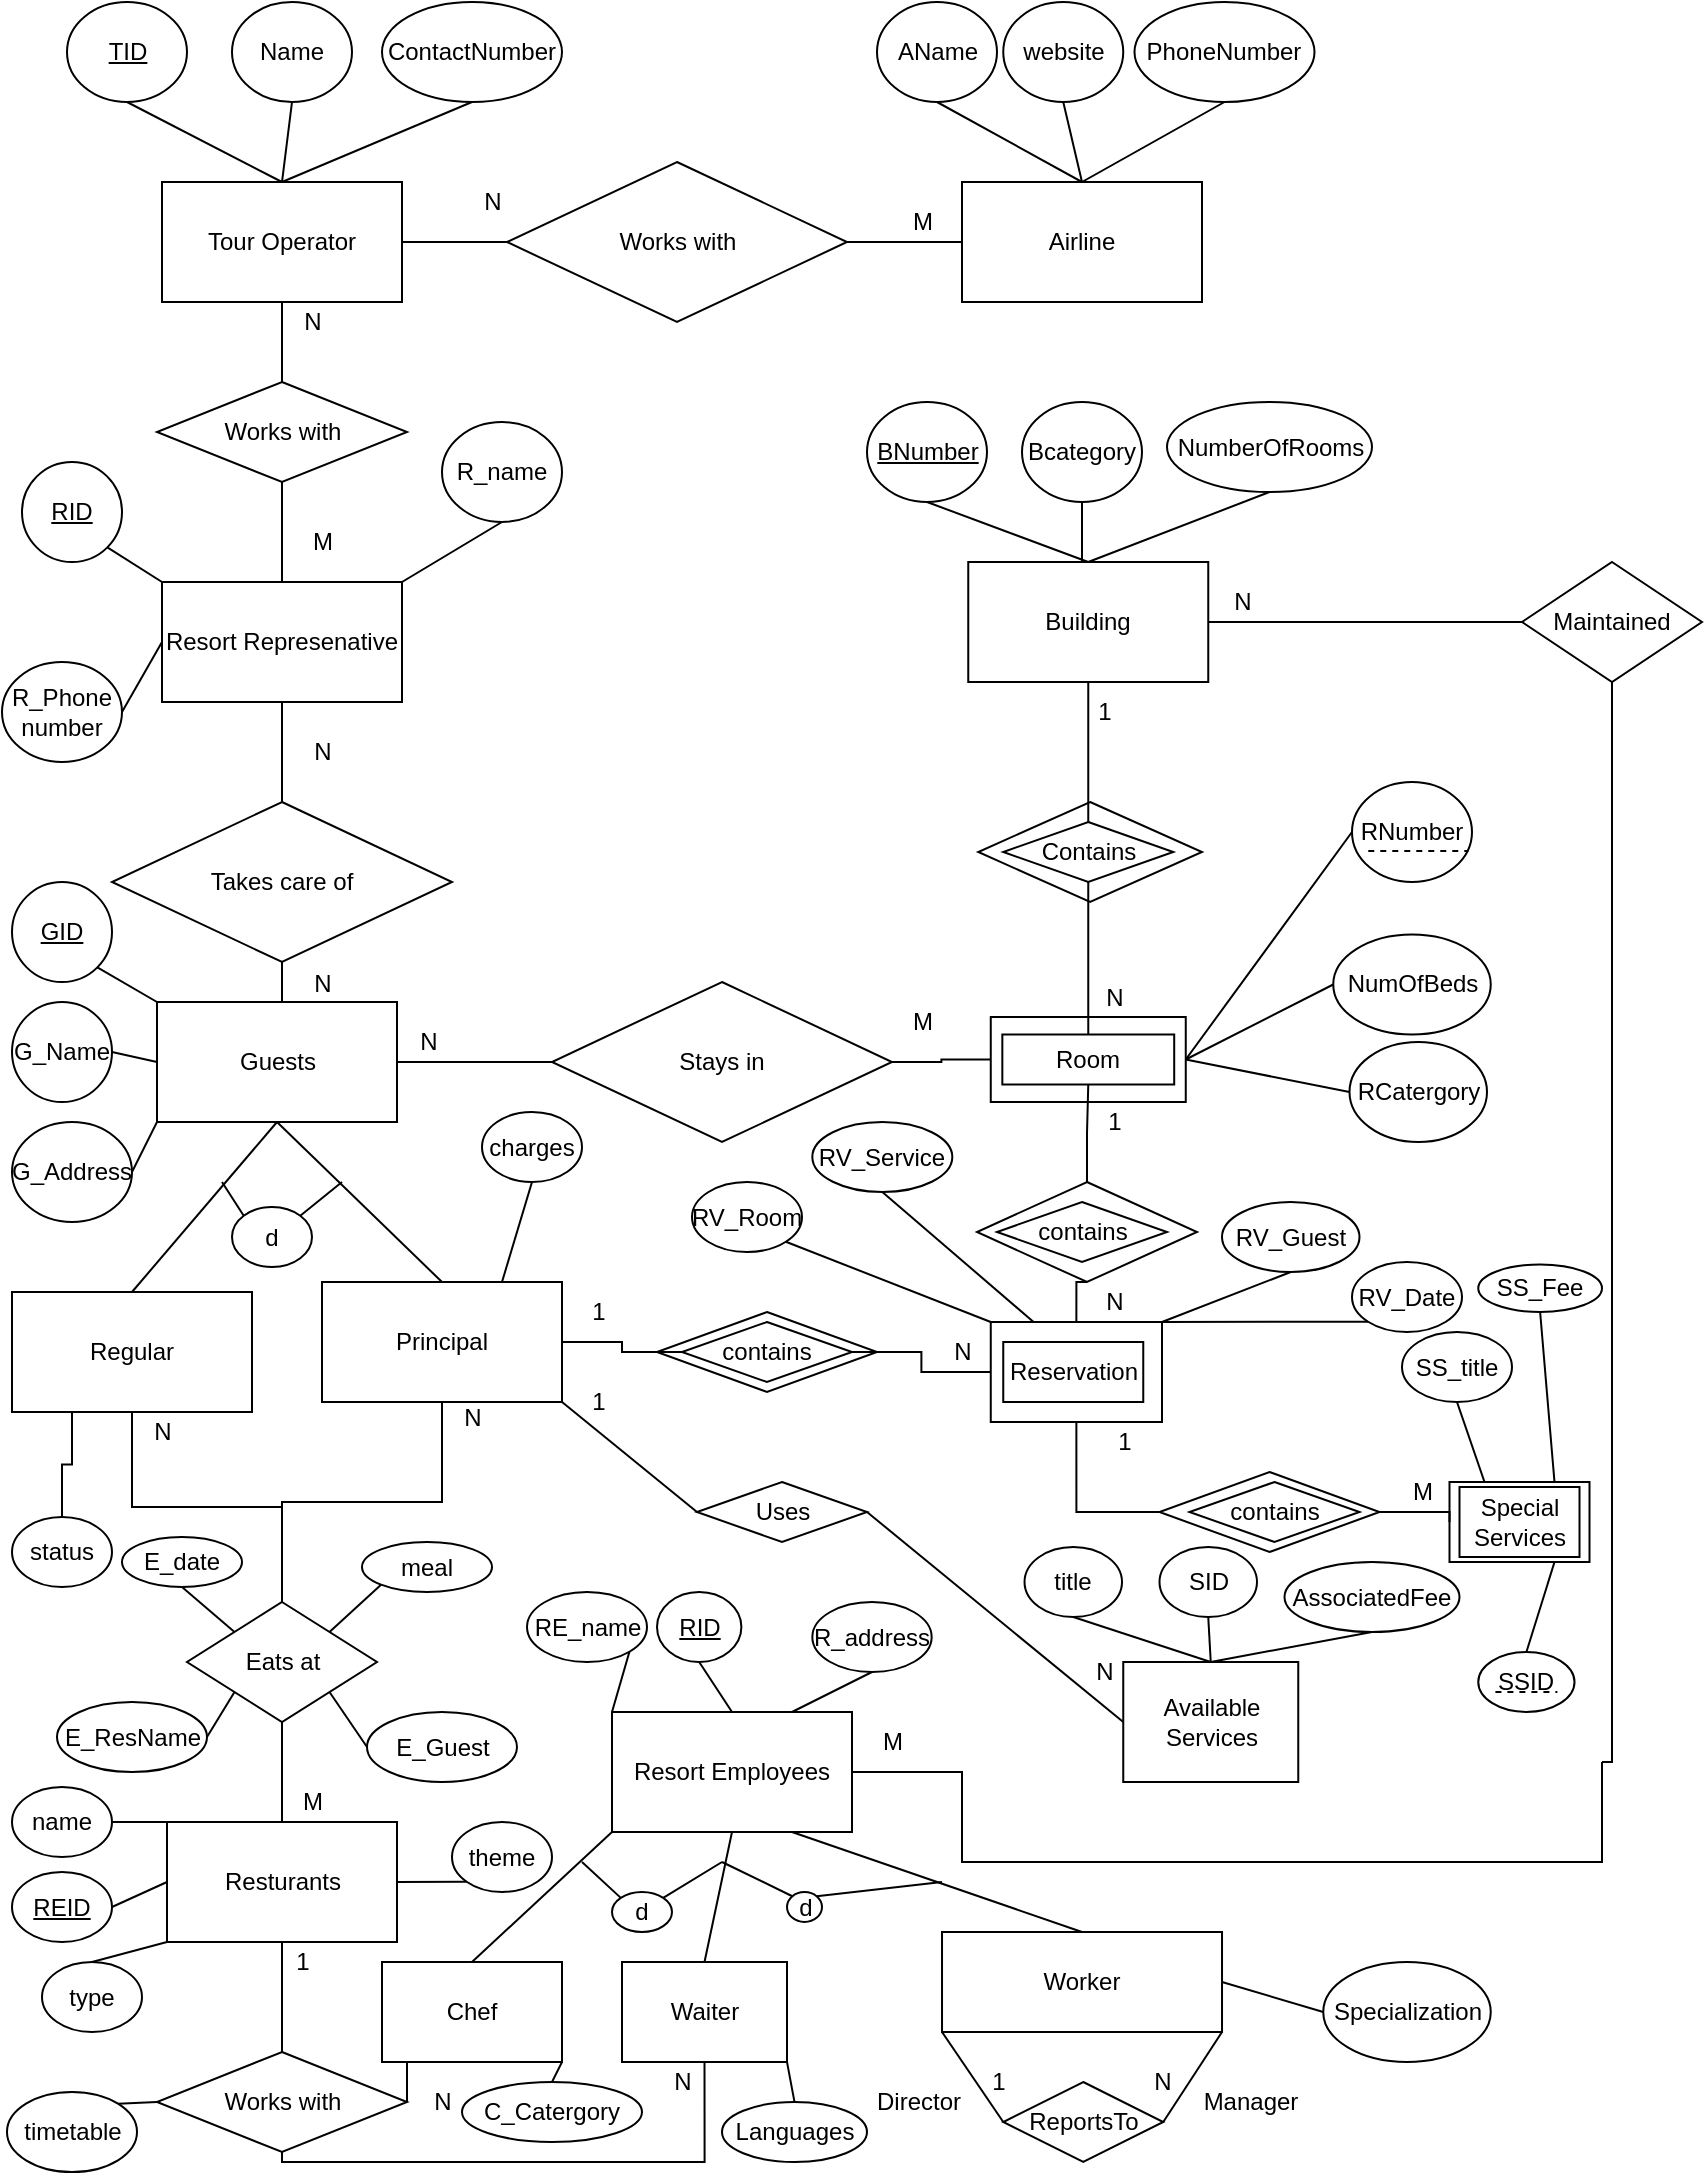 <mxfile version="14.2.9" type="device"><diagram id="DxVFY5TIZdhOlgsCIuS4" name="Page-1"><mxGraphModel dx="1422" dy="705" grid="1" gridSize="10" guides="1" tooltips="1" connect="1" arrows="1" fold="1" page="1" pageScale="1" pageWidth="850" pageHeight="1100" math="0" shadow="0"><root><mxCell id="0"/><mxCell id="1" parent="0"/><mxCell id="EjjCQPVjBqWJJ2T9Ec9x-83" value="" style="rounded=0;whiteSpace=wrap;html=1;" parent="1" vertex="1"><mxGeometry x="723.75" y="750" width="70" height="40" as="geometry"/></mxCell><mxCell id="EjjCQPVjBqWJJ2T9Ec9x-84" style="edgeStyle=orthogonalEdgeStyle;rounded=0;orthogonalLoop=1;jettySize=auto;html=1;exitX=1;exitY=0.5;exitDx=0;exitDy=0;entryX=0;entryY=0.5;entryDx=0;entryDy=0;endArrow=none;endFill=0;" parent="1" source="EjjCQPVjBqWJJ2T9Ec9x-78" target="EjjCQPVjBqWJJ2T9Ec9x-83" edge="1"><mxGeometry relative="1" as="geometry"/></mxCell><mxCell id="EjjCQPVjBqWJJ2T9Ec9x-78" value="" style="rhombus;whiteSpace=wrap;html=1;" parent="1" vertex="1"><mxGeometry x="578.75" y="745" width="110" height="40" as="geometry"/></mxCell><mxCell id="EjjCQPVjBqWJJ2T9Ec9x-53" value="" style="rounded=0;whiteSpace=wrap;html=1;" parent="1" vertex="1"><mxGeometry x="494.38" y="517.5" width="97.5" height="42.5" as="geometry"/></mxCell><mxCell id="EjjCQPVjBqWJJ2T9Ec9x-52" value="" style="rhombus;whiteSpace=wrap;html=1;" parent="1" vertex="1"><mxGeometry x="488.13" y="410" width="111.87" height="50" as="geometry"/></mxCell><mxCell id="EjjCQPVjBqWJJ2T9Ec9x-26" style="edgeStyle=orthogonalEdgeStyle;rounded=0;orthogonalLoop=1;jettySize=auto;html=1;exitX=0.5;exitY=0;exitDx=0;exitDy=0;entryX=0.5;entryY=1;entryDx=0;entryDy=0;endArrow=none;endFill=0;" parent="1" source="EjjCQPVjBqWJJ2T9Ec9x-24" target="Mr6rLZ3vA9WHIWf2VkG_-52" edge="1"><mxGeometry relative="1" as="geometry"/></mxCell><mxCell id="t7kY1d9Ht6Snn07Uu8Vx-4" style="edgeStyle=orthogonalEdgeStyle;rounded=0;orthogonalLoop=1;jettySize=auto;html=1;exitX=0.5;exitY=1;exitDx=0;exitDy=0;entryX=0.5;entryY=0;entryDx=0;entryDy=0;endArrow=none;endFill=0;" edge="1" parent="1" source="EjjCQPVjBqWJJ2T9Ec9x-24" target="EjjCQPVjBqWJJ2T9Ec9x-15"><mxGeometry relative="1" as="geometry"/></mxCell><mxCell id="EjjCQPVjBqWJJ2T9Ec9x-24" value="" style="rhombus;whiteSpace=wrap;html=1;" parent="1" vertex="1"><mxGeometry x="487.5" y="600" width="110" height="50" as="geometry"/></mxCell><mxCell id="EjjCQPVjBqWJJ2T9Ec9x-22" value="" style="rhombus;whiteSpace=wrap;html=1;" parent="1" vertex="1"><mxGeometry x="327.5" y="665" width="110" height="40" as="geometry"/></mxCell><mxCell id="Mr6rLZ3vA9WHIWf2VkG_-21" style="edgeStyle=orthogonalEdgeStyle;rounded=0;orthogonalLoop=1;jettySize=auto;html=1;exitX=0.5;exitY=1;exitDx=0;exitDy=0;entryX=0.5;entryY=0;entryDx=0;entryDy=0;endArrow=none;endFill=0;" parent="1" source="Mr6rLZ3vA9WHIWf2VkG_-1" target="Mr6rLZ3vA9WHIWf2VkG_-20" edge="1"><mxGeometry relative="1" as="geometry"/></mxCell><mxCell id="Mr6rLZ3vA9WHIWf2VkG_-1" value="Tour Operator" style="rounded=0;whiteSpace=wrap;html=1;" parent="1" vertex="1"><mxGeometry x="80" y="100" width="120" height="60" as="geometry"/></mxCell><mxCell id="Mr6rLZ3vA9WHIWf2VkG_-2" value="&lt;u&gt;TID&lt;/u&gt;" style="ellipse;whiteSpace=wrap;html=1;" parent="1" vertex="1"><mxGeometry x="32.5" y="10" width="60" height="50" as="geometry"/></mxCell><mxCell id="Mr6rLZ3vA9WHIWf2VkG_-3" value="&lt;span&gt;Name&lt;/span&gt;" style="ellipse;whiteSpace=wrap;html=1;fontStyle=0" parent="1" vertex="1"><mxGeometry x="115" y="10" width="60" height="50" as="geometry"/></mxCell><mxCell id="Mr6rLZ3vA9WHIWf2VkG_-4" value="&lt;span&gt;ContactNumber&lt;/span&gt;" style="ellipse;whiteSpace=wrap;html=1;fontStyle=0" parent="1" vertex="1"><mxGeometry x="190" y="10" width="90" height="50" as="geometry"/></mxCell><mxCell id="Mr6rLZ3vA9WHIWf2VkG_-18" style="edgeStyle=orthogonalEdgeStyle;rounded=0;orthogonalLoop=1;jettySize=auto;html=1;exitX=1;exitY=0.5;exitDx=0;exitDy=0;entryX=0;entryY=0.5;entryDx=0;entryDy=0;endArrow=none;endFill=0;" parent="1" source="Mr6rLZ3vA9WHIWf2VkG_-8" target="Mr6rLZ3vA9WHIWf2VkG_-10" edge="1"><mxGeometry relative="1" as="geometry"/></mxCell><mxCell id="Mr6rLZ3vA9WHIWf2VkG_-19" style="edgeStyle=orthogonalEdgeStyle;rounded=0;orthogonalLoop=1;jettySize=auto;html=1;exitX=0;exitY=0.5;exitDx=0;exitDy=0;entryX=1;entryY=0.5;entryDx=0;entryDy=0;endArrow=none;endFill=0;" parent="1" source="Mr6rLZ3vA9WHIWf2VkG_-8" target="Mr6rLZ3vA9WHIWf2VkG_-1" edge="1"><mxGeometry relative="1" as="geometry"/></mxCell><mxCell id="Mr6rLZ3vA9WHIWf2VkG_-8" value="Works with" style="rhombus;whiteSpace=wrap;html=1;" parent="1" vertex="1"><mxGeometry x="252.5" y="90" width="170" height="80" as="geometry"/></mxCell><mxCell id="Mr6rLZ3vA9WHIWf2VkG_-10" value="Airline" style="rounded=0;whiteSpace=wrap;html=1;" parent="1" vertex="1"><mxGeometry x="480" y="100" width="120" height="60" as="geometry"/></mxCell><mxCell id="Mr6rLZ3vA9WHIWf2VkG_-12" value="AName" style="ellipse;whiteSpace=wrap;html=1;" parent="1" vertex="1"><mxGeometry x="437.5" y="10" width="60" height="50" as="geometry"/></mxCell><mxCell id="Mr6rLZ3vA9WHIWf2VkG_-13" value="&lt;span&gt;website&lt;/span&gt;" style="ellipse;whiteSpace=wrap;html=1;fontStyle=0" parent="1" vertex="1"><mxGeometry x="500.63" y="10" width="60" height="50" as="geometry"/></mxCell><mxCell id="Mr6rLZ3vA9WHIWf2VkG_-14" value="&lt;span&gt;PhoneNumber&lt;/span&gt;" style="ellipse;whiteSpace=wrap;html=1;fontStyle=0" parent="1" vertex="1"><mxGeometry x="566.25" y="10" width="90" height="50" as="geometry"/></mxCell><mxCell id="Mr6rLZ3vA9WHIWf2VkG_-20" value="Works with" style="rhombus;whiteSpace=wrap;html=1;" parent="1" vertex="1"><mxGeometry x="77.5" y="200" width="125" height="50" as="geometry"/></mxCell><mxCell id="Mr6rLZ3vA9WHIWf2VkG_-23" style="edgeStyle=orthogonalEdgeStyle;rounded=0;orthogonalLoop=1;jettySize=auto;html=1;exitX=0.5;exitY=0;exitDx=0;exitDy=0;entryX=0.5;entryY=1;entryDx=0;entryDy=0;endArrow=none;endFill=0;" parent="1" source="Mr6rLZ3vA9WHIWf2VkG_-22" target="Mr6rLZ3vA9WHIWf2VkG_-20" edge="1"><mxGeometry relative="1" as="geometry"/></mxCell><mxCell id="Mr6rLZ3vA9WHIWf2VkG_-22" value="Resort Represenative" style="rounded=0;whiteSpace=wrap;html=1;" parent="1" vertex="1"><mxGeometry x="80" y="300" width="120" height="60" as="geometry"/></mxCell><mxCell id="Mr6rLZ3vA9WHIWf2VkG_-24" value="M" style="text;html=1;align=center;verticalAlign=middle;resizable=0;points=[];autosize=1;" parent="1" vertex="1"><mxGeometry x="445" y="110" width="30" height="20" as="geometry"/></mxCell><mxCell id="Mr6rLZ3vA9WHIWf2VkG_-25" value="N" style="text;html=1;align=center;verticalAlign=middle;resizable=0;points=[];autosize=1;" parent="1" vertex="1"><mxGeometry x="235" y="100" width="20" height="20" as="geometry"/></mxCell><mxCell id="Mr6rLZ3vA9WHIWf2VkG_-26" value="N" style="text;html=1;align=center;verticalAlign=middle;resizable=0;points=[];autosize=1;" parent="1" vertex="1"><mxGeometry x="145" y="160" width="20" height="20" as="geometry"/></mxCell><mxCell id="Mr6rLZ3vA9WHIWf2VkG_-27" value="M" style="text;html=1;align=center;verticalAlign=middle;resizable=0;points=[];autosize=1;" parent="1" vertex="1"><mxGeometry x="145" y="270" width="30" height="20" as="geometry"/></mxCell><mxCell id="K7nyXy4zsT-f_CZVXuBF-103" style="edgeStyle=orthogonalEdgeStyle;rounded=0;orthogonalLoop=1;jettySize=auto;html=1;exitX=1;exitY=0.5;exitDx=0;exitDy=0;entryX=0;entryY=0.5;entryDx=0;entryDy=0;endArrow=none;endFill=0;" parent="1" source="Mr6rLZ3vA9WHIWf2VkG_-31" target="K7nyXy4zsT-f_CZVXuBF-102" edge="1"><mxGeometry relative="1" as="geometry"/></mxCell><mxCell id="Mr6rLZ3vA9WHIWf2VkG_-31" value="Building" style="rounded=0;whiteSpace=wrap;html=1;" parent="1" vertex="1"><mxGeometry x="483.13" y="290" width="120" height="60" as="geometry"/></mxCell><mxCell id="Mr6rLZ3vA9WHIWf2VkG_-36" value="R_name" style="ellipse;whiteSpace=wrap;html=1;fontStyle=0" parent="1" vertex="1"><mxGeometry x="220" y="220" width="60" height="50" as="geometry"/></mxCell><mxCell id="Mr6rLZ3vA9WHIWf2VkG_-37" value="RID" style="ellipse;whiteSpace=wrap;html=1;fontStyle=4" parent="1" vertex="1"><mxGeometry x="10" y="240" width="50" height="50" as="geometry"/></mxCell><mxCell id="Mr6rLZ3vA9WHIWf2VkG_-38" value="R_Phone number" style="ellipse;whiteSpace=wrap;html=1;fontStyle=0" parent="1" vertex="1"><mxGeometry y="340" width="60" height="50" as="geometry"/></mxCell><mxCell id="Mr6rLZ3vA9WHIWf2VkG_-46" style="edgeStyle=orthogonalEdgeStyle;rounded=0;orthogonalLoop=1;jettySize=auto;html=1;exitX=0.5;exitY=0;exitDx=0;exitDy=0;entryX=0.5;entryY=1;entryDx=0;entryDy=0;endArrow=none;endFill=0;" parent="1" source="Mr6rLZ3vA9WHIWf2VkG_-43" target="Mr6rLZ3vA9WHIWf2VkG_-44" edge="1"><mxGeometry relative="1" as="geometry"/></mxCell><mxCell id="Mr6rLZ3vA9WHIWf2VkG_-60" style="edgeStyle=orthogonalEdgeStyle;rounded=0;orthogonalLoop=1;jettySize=auto;html=1;exitX=1;exitY=0.5;exitDx=0;exitDy=0;entryX=0;entryY=0.5;entryDx=0;entryDy=0;endArrow=none;endFill=0;" parent="1" source="Mr6rLZ3vA9WHIWf2VkG_-43" target="Mr6rLZ3vA9WHIWf2VkG_-59" edge="1"><mxGeometry relative="1" as="geometry"/></mxCell><mxCell id="Mr6rLZ3vA9WHIWf2VkG_-43" value="Guests" style="rounded=0;whiteSpace=wrap;html=1;" parent="1" vertex="1"><mxGeometry x="77.5" y="510" width="120" height="60" as="geometry"/></mxCell><mxCell id="Mr6rLZ3vA9WHIWf2VkG_-45" style="edgeStyle=orthogonalEdgeStyle;rounded=0;orthogonalLoop=1;jettySize=auto;html=1;exitX=0.5;exitY=0;exitDx=0;exitDy=0;entryX=0.5;entryY=1;entryDx=0;entryDy=0;endArrow=none;endFill=0;" parent="1" source="Mr6rLZ3vA9WHIWf2VkG_-44" target="Mr6rLZ3vA9WHIWf2VkG_-22" edge="1"><mxGeometry relative="1" as="geometry"/></mxCell><mxCell id="Mr6rLZ3vA9WHIWf2VkG_-44" value="Takes care of" style="rhombus;whiteSpace=wrap;html=1;" parent="1" vertex="1"><mxGeometry x="55" y="410" width="170" height="80" as="geometry"/></mxCell><mxCell id="Mr6rLZ3vA9WHIWf2VkG_-47" value="N" style="text;html=1;align=center;verticalAlign=middle;resizable=0;points=[];autosize=1;" parent="1" vertex="1"><mxGeometry x="150" y="375" width="20" height="20" as="geometry"/></mxCell><mxCell id="Mr6rLZ3vA9WHIWf2VkG_-48" value="N" style="text;html=1;align=center;verticalAlign=middle;resizable=0;points=[];autosize=1;" parent="1" vertex="1"><mxGeometry x="70" y="715" width="20" height="20" as="geometry"/></mxCell><mxCell id="K7nyXy4zsT-f_CZVXuBF-2" style="edgeStyle=orthogonalEdgeStyle;rounded=0;orthogonalLoop=1;jettySize=auto;html=1;exitX=0.5;exitY=0;exitDx=0;exitDy=0;entryX=0.5;entryY=1;entryDx=0;entryDy=0;endArrow=none;endFill=0;" parent="1" source="Mr6rLZ3vA9WHIWf2VkG_-49" target="Mr6rLZ3vA9WHIWf2VkG_-31" edge="1"><mxGeometry relative="1" as="geometry"/></mxCell><mxCell id="K7nyXy4zsT-f_CZVXuBF-3" style="edgeStyle=orthogonalEdgeStyle;rounded=0;orthogonalLoop=1;jettySize=auto;html=1;exitX=0.5;exitY=1;exitDx=0;exitDy=0;entryX=0.5;entryY=0;entryDx=0;entryDy=0;endArrow=none;endFill=0;" parent="1" source="Mr6rLZ3vA9WHIWf2VkG_-49" target="Mr6rLZ3vA9WHIWf2VkG_-52" edge="1"><mxGeometry relative="1" as="geometry"/></mxCell><mxCell id="Mr6rLZ3vA9WHIWf2VkG_-49" value="Contains" style="rhombus;whiteSpace=wrap;html=1;" parent="1" vertex="1"><mxGeometry x="500.63" y="420" width="85" height="30" as="geometry"/></mxCell><mxCell id="Mr6rLZ3vA9WHIWf2VkG_-52" value="Room" style="rounded=0;whiteSpace=wrap;html=1;" parent="1" vertex="1"><mxGeometry x="500.17" y="526.25" width="85.93" height="25" as="geometry"/></mxCell><mxCell id="K7nyXy4zsT-f_CZVXuBF-15" style="edgeStyle=orthogonalEdgeStyle;rounded=0;orthogonalLoop=1;jettySize=auto;html=1;exitX=0.5;exitY=1;exitDx=0;exitDy=0;entryX=0.5;entryY=0;entryDx=0;entryDy=0;endArrow=none;endFill=0;" parent="1" source="Mr6rLZ3vA9WHIWf2VkG_-57" target="K7nyXy4zsT-f_CZVXuBF-7" edge="1"><mxGeometry relative="1" as="geometry"/></mxCell><mxCell id="EjjCQPVjBqWJJ2T9Ec9x-7" style="edgeStyle=orthogonalEdgeStyle;rounded=0;orthogonalLoop=1;jettySize=auto;html=1;exitX=1;exitY=0.5;exitDx=0;exitDy=0;entryX=0;entryY=0.5;entryDx=0;entryDy=0;endArrow=none;endFill=0;" parent="1" source="Mr6rLZ3vA9WHIWf2VkG_-57" target="EjjCQPVjBqWJJ2T9Ec9x-6" edge="1"><mxGeometry relative="1" as="geometry"/></mxCell><mxCell id="Mr6rLZ3vA9WHIWf2VkG_-57" value="Principal" style="rounded=0;whiteSpace=wrap;html=1;" parent="1" vertex="1"><mxGeometry x="160" y="650" width="120" height="60" as="geometry"/></mxCell><mxCell id="K7nyXy4zsT-f_CZVXuBF-16" style="edgeStyle=orthogonalEdgeStyle;rounded=0;orthogonalLoop=1;jettySize=auto;html=1;exitX=0.5;exitY=1;exitDx=0;exitDy=0;endArrow=none;endFill=0;" parent="1" source="K7nyXy4zsT-f_CZVXuBF-7" edge="1"><mxGeometry relative="1" as="geometry"><mxPoint x="140" y="870" as="targetPoint"/></mxGeometry></mxCell><mxCell id="t7kY1d9Ht6Snn07Uu8Vx-9" style="edgeStyle=orthogonalEdgeStyle;rounded=0;orthogonalLoop=1;jettySize=auto;html=1;exitX=0.25;exitY=1;exitDx=0;exitDy=0;entryX=0.5;entryY=0;entryDx=0;entryDy=0;endArrow=none;endFill=0;" edge="1" parent="1" source="Mr6rLZ3vA9WHIWf2VkG_-58" target="EjjCQPVjBqWJJ2T9Ec9x-2"><mxGeometry relative="1" as="geometry"/></mxCell><mxCell id="Mr6rLZ3vA9WHIWf2VkG_-58" value="Regular" style="rounded=0;whiteSpace=wrap;html=1;" parent="1" vertex="1"><mxGeometry x="5" y="655" width="120" height="60" as="geometry"/></mxCell><mxCell id="EjjCQPVjBqWJJ2T9Ec9x-150" style="edgeStyle=orthogonalEdgeStyle;rounded=0;orthogonalLoop=1;jettySize=auto;html=1;exitX=1;exitY=0.5;exitDx=0;exitDy=0;entryX=0;entryY=0.5;entryDx=0;entryDy=0;endArrow=none;endFill=0;" parent="1" source="Mr6rLZ3vA9WHIWf2VkG_-59" target="EjjCQPVjBqWJJ2T9Ec9x-53" edge="1"><mxGeometry relative="1" as="geometry"/></mxCell><mxCell id="Mr6rLZ3vA9WHIWf2VkG_-59" value="Stays in" style="rhombus;whiteSpace=wrap;html=1;" parent="1" vertex="1"><mxGeometry x="275" y="500" width="170" height="80" as="geometry"/></mxCell><mxCell id="Mr6rLZ3vA9WHIWf2VkG_-65" value="Available Services" style="rounded=0;whiteSpace=wrap;html=1;" parent="1" vertex="1"><mxGeometry x="560.63" y="840" width="87.5" height="60" as="geometry"/></mxCell><mxCell id="Hv1wZjb3Kay7ftbhEC9E-5" style="edgeStyle=orthogonalEdgeStyle;rounded=0;orthogonalLoop=1;jettySize=auto;html=1;entryX=0.5;entryY=1;entryDx=0;entryDy=0;endArrow=none;endFill=0;" parent="1" target="K7nyXy4zsT-f_CZVXuBF-102" edge="1"><mxGeometry relative="1" as="geometry"><Array as="points"><mxPoint x="805" y="890"/></Array><mxPoint x="800" y="890" as="sourcePoint"/></mxGeometry></mxCell><mxCell id="t7kY1d9Ht6Snn07Uu8Vx-20" style="edgeStyle=orthogonalEdgeStyle;rounded=0;orthogonalLoop=1;jettySize=auto;html=1;exitX=1;exitY=0.5;exitDx=0;exitDy=0;endArrow=none;endFill=0;" edge="1" parent="1" source="Mr6rLZ3vA9WHIWf2VkG_-67"><mxGeometry relative="1" as="geometry"><mxPoint x="800" y="890" as="targetPoint"/><Array as="points"><mxPoint x="480" y="895"/><mxPoint x="480" y="940"/><mxPoint x="800" y="940"/></Array></mxGeometry></mxCell><mxCell id="Mr6rLZ3vA9WHIWf2VkG_-67" value="Resort Employees" style="rounded=0;whiteSpace=wrap;html=1;" parent="1" vertex="1"><mxGeometry x="305" y="865" width="120" height="60" as="geometry"/></mxCell><mxCell id="Mr6rLZ3vA9WHIWf2VkG_-68" value="Resturants" style="rounded=0;whiteSpace=wrap;html=1;" parent="1" vertex="1"><mxGeometry x="82.5" y="920" width="115" height="60" as="geometry"/></mxCell><mxCell id="Mr6rLZ3vA9WHIWf2VkG_-69" value="d" style="ellipse;whiteSpace=wrap;html=1;fontStyle=0" parent="1" vertex="1"><mxGeometry x="115" y="612.5" width="40" height="30" as="geometry"/></mxCell><mxCell id="K7nyXy4zsT-f_CZVXuBF-9" style="edgeStyle=orthogonalEdgeStyle;rounded=0;orthogonalLoop=1;jettySize=auto;html=1;exitX=0.5;exitY=1;exitDx=0;exitDy=0;entryX=0.5;entryY=0;entryDx=0;entryDy=0;endArrow=none;endFill=0;" parent="1" source="K7nyXy4zsT-f_CZVXuBF-7" target="Mr6rLZ3vA9WHIWf2VkG_-68" edge="1"><mxGeometry relative="1" as="geometry"/></mxCell><mxCell id="K7nyXy4zsT-f_CZVXuBF-17" value="1" style="text;html=1;align=center;verticalAlign=middle;resizable=0;points=[];autosize=1;" parent="1" vertex="1"><mxGeometry x="540.63" y="355" width="20" height="20" as="geometry"/></mxCell><mxCell id="K7nyXy4zsT-f_CZVXuBF-18" value="M" style="text;html=1;align=center;verticalAlign=middle;resizable=0;points=[];autosize=1;" parent="1" vertex="1"><mxGeometry x="445" y="510" width="30" height="20" as="geometry"/></mxCell><mxCell id="K7nyXy4zsT-f_CZVXuBF-41" style="edgeStyle=orthogonalEdgeStyle;rounded=0;orthogonalLoop=1;jettySize=auto;html=1;exitX=0.5;exitY=1;exitDx=0;exitDy=0;entryX=1;entryY=0.5;entryDx=0;entryDy=0;endArrow=none;endFill=0;" parent="1" source="K7nyXy4zsT-f_CZVXuBF-20" target="K7nyXy4zsT-f_CZVXuBF-26" edge="1"><mxGeometry relative="1" as="geometry"/></mxCell><mxCell id="K7nyXy4zsT-f_CZVXuBF-20" value="Chef" style="rounded=0;whiteSpace=wrap;html=1;" parent="1" vertex="1"><mxGeometry x="190" y="990" width="90" height="50" as="geometry"/></mxCell><mxCell id="K7nyXy4zsT-f_CZVXuBF-30" style="edgeStyle=orthogonalEdgeStyle;rounded=0;orthogonalLoop=1;jettySize=auto;html=1;exitX=0.5;exitY=1;exitDx=0;exitDy=0;entryX=0.5;entryY=1;entryDx=0;entryDy=0;endArrow=none;endFill=0;" parent="1" source="K7nyXy4zsT-f_CZVXuBF-21" target="K7nyXy4zsT-f_CZVXuBF-26" edge="1"><mxGeometry relative="1" as="geometry"><Array as="points"><mxPoint x="351" y="1090"/><mxPoint x="140" y="1090"/></Array></mxGeometry></mxCell><mxCell id="K7nyXy4zsT-f_CZVXuBF-21" value="Waiter" style="rounded=0;whiteSpace=wrap;html=1;" parent="1" vertex="1"><mxGeometry x="310" y="990" width="82.5" height="50" as="geometry"/></mxCell><mxCell id="K7nyXy4zsT-f_CZVXuBF-22" value="Worker" style="rounded=0;whiteSpace=wrap;html=1;" parent="1" vertex="1"><mxGeometry x="470.01" y="975" width="140" height="50" as="geometry"/></mxCell><mxCell id="K7nyXy4zsT-f_CZVXuBF-28" style="edgeStyle=orthogonalEdgeStyle;rounded=0;orthogonalLoop=1;jettySize=auto;html=1;exitX=0.5;exitY=0;exitDx=0;exitDy=0;entryX=0.5;entryY=1;entryDx=0;entryDy=0;endArrow=none;endFill=0;" parent="1" source="K7nyXy4zsT-f_CZVXuBF-26" target="Mr6rLZ3vA9WHIWf2VkG_-68" edge="1"><mxGeometry relative="1" as="geometry"/></mxCell><mxCell id="K7nyXy4zsT-f_CZVXuBF-26" value="Works with" style="rhombus;whiteSpace=wrap;html=1;" parent="1" vertex="1"><mxGeometry x="77.5" y="1035" width="125" height="50" as="geometry"/></mxCell><mxCell id="K7nyXy4zsT-f_CZVXuBF-32" value="d" style="ellipse;whiteSpace=wrap;html=1;fontStyle=0" parent="1" vertex="1"><mxGeometry x="392.5" y="955" width="17.5" height="15" as="geometry"/></mxCell><mxCell id="K7nyXy4zsT-f_CZVXuBF-35" value="d" style="ellipse;whiteSpace=wrap;html=1;fontStyle=0" parent="1" vertex="1"><mxGeometry x="305" y="955" width="30" height="20" as="geometry"/></mxCell><mxCell id="K7nyXy4zsT-f_CZVXuBF-42" value="timetable" style="ellipse;whiteSpace=wrap;html=1;fontStyle=0" parent="1" vertex="1"><mxGeometry x="2.5" y="1055" width="65" height="40" as="geometry"/></mxCell><mxCell id="K7nyXy4zsT-f_CZVXuBF-46" value="" style="endArrow=none;html=1;exitX=0;exitY=0;exitDx=0;exitDy=0;" parent="1" source="K7nyXy4zsT-f_CZVXuBF-32" edge="1"><mxGeometry width="50" height="50" relative="1" as="geometry"><mxPoint x="400" y="940" as="sourcePoint"/><mxPoint x="360" y="940" as="targetPoint"/></mxGeometry></mxCell><mxCell id="K7nyXy4zsT-f_CZVXuBF-47" value="" style="endArrow=none;html=1;exitX=1;exitY=0;exitDx=0;exitDy=0;" parent="1" source="K7nyXy4zsT-f_CZVXuBF-32" edge="1"><mxGeometry width="50" height="50" relative="1" as="geometry"><mxPoint x="400" y="940" as="sourcePoint"/><mxPoint x="470" y="950" as="targetPoint"/></mxGeometry></mxCell><mxCell id="K7nyXy4zsT-f_CZVXuBF-48" value="" style="endArrow=none;html=1;exitX=1;exitY=0;exitDx=0;exitDy=0;" parent="1" source="K7nyXy4zsT-f_CZVXuBF-35" edge="1"><mxGeometry width="50" height="50" relative="1" as="geometry"><mxPoint x="400" y="940" as="sourcePoint"/><mxPoint x="360" y="940" as="targetPoint"/></mxGeometry></mxCell><mxCell id="K7nyXy4zsT-f_CZVXuBF-49" value="" style="endArrow=none;html=1;exitX=0;exitY=0;exitDx=0;exitDy=0;" parent="1" source="K7nyXy4zsT-f_CZVXuBF-35" edge="1"><mxGeometry width="50" height="50" relative="1" as="geometry"><mxPoint x="435.858" y="1024.393" as="sourcePoint"/><mxPoint x="290" y="940" as="targetPoint"/></mxGeometry></mxCell><mxCell id="K7nyXy4zsT-f_CZVXuBF-50" value="" style="endArrow=none;html=1;exitX=0;exitY=0;exitDx=0;exitDy=0;" parent="1" source="Mr6rLZ3vA9WHIWf2VkG_-69" edge="1"><mxGeometry width="50" height="50" relative="1" as="geometry"><mxPoint x="285.858" y="1014.393" as="sourcePoint"/><mxPoint x="110" y="600" as="targetPoint"/></mxGeometry></mxCell><mxCell id="K7nyXy4zsT-f_CZVXuBF-51" value="" style="endArrow=none;html=1;entryX=1;entryY=0;entryDx=0;entryDy=0;" parent="1" target="Mr6rLZ3vA9WHIWf2VkG_-69" edge="1"><mxGeometry width="50" height="50" relative="1" as="geometry"><mxPoint x="170" y="600" as="sourcePoint"/><mxPoint x="70" y="750" as="targetPoint"/></mxGeometry></mxCell><mxCell id="K7nyXy4zsT-f_CZVXuBF-53" value="M" style="text;html=1;align=center;verticalAlign=middle;resizable=0;points=[];autosize=1;" parent="1" vertex="1"><mxGeometry x="140" y="900" width="30" height="20" as="geometry"/></mxCell><mxCell id="K7nyXy4zsT-f_CZVXuBF-57" value="N" style="text;html=1;align=center;verticalAlign=middle;resizable=0;points=[];autosize=1;" parent="1" vertex="1"><mxGeometry x="210" y="1050" width="20" height="20" as="geometry"/></mxCell><mxCell id="K7nyXy4zsT-f_CZVXuBF-58" value="N" style="text;html=1;align=center;verticalAlign=middle;resizable=0;points=[];autosize=1;" parent="1" vertex="1"><mxGeometry x="330" y="1040" width="20" height="20" as="geometry"/></mxCell><mxCell id="K7nyXy4zsT-f_CZVXuBF-59" value="1" style="text;html=1;align=center;verticalAlign=middle;resizable=0;points=[];autosize=1;" parent="1" vertex="1"><mxGeometry x="140" y="980" width="20" height="20" as="geometry"/></mxCell><mxCell id="K7nyXy4zsT-f_CZVXuBF-60" value="N" style="text;html=1;align=center;verticalAlign=middle;resizable=0;points=[];autosize=1;" parent="1" vertex="1"><mxGeometry x="225" y="708.13" width="20" height="20" as="geometry"/></mxCell><mxCell id="K7nyXy4zsT-f_CZVXuBF-62" value="1" style="text;html=1;align=center;verticalAlign=middle;resizable=0;points=[];autosize=1;" parent="1" vertex="1"><mxGeometry x="287.5" y="655" width="20" height="20" as="geometry"/></mxCell><mxCell id="K7nyXy4zsT-f_CZVXuBF-64" value="ReportsTo" style="rhombus;whiteSpace=wrap;html=1;" parent="1" vertex="1"><mxGeometry x="500.63" y="1050" width="80" height="40" as="geometry"/></mxCell><mxCell id="K7nyXy4zsT-f_CZVXuBF-66" value="" style="endArrow=none;html=1;exitX=1;exitY=0.5;exitDx=0;exitDy=0;entryX=1;entryY=1;entryDx=0;entryDy=0;" parent="1" source="K7nyXy4zsT-f_CZVXuBF-64" target="K7nyXy4zsT-f_CZVXuBF-22" edge="1"><mxGeometry width="50" height="50" relative="1" as="geometry"><mxPoint x="464.142" y="1024.393" as="sourcePoint"/><mxPoint x="550" y="1010" as="targetPoint"/></mxGeometry></mxCell><mxCell id="K7nyXy4zsT-f_CZVXuBF-67" value="" style="endArrow=none;html=1;exitX=0;exitY=0.5;exitDx=0;exitDy=0;entryX=0;entryY=1;entryDx=0;entryDy=0;" parent="1" source="K7nyXy4zsT-f_CZVXuBF-64" target="K7nyXy4zsT-f_CZVXuBF-22" edge="1"><mxGeometry width="50" height="50" relative="1" as="geometry"><mxPoint x="592.5" y="1150" as="sourcePoint"/><mxPoint x="620" y="1100" as="targetPoint"/></mxGeometry></mxCell><mxCell id="K7nyXy4zsT-f_CZVXuBF-68" value="Director" style="text;html=1;align=center;verticalAlign=middle;resizable=0;points=[];autosize=1;" parent="1" vertex="1"><mxGeometry x="427.5" y="1050" width="60" height="20" as="geometry"/></mxCell><mxCell id="K7nyXy4zsT-f_CZVXuBF-69" value="Manager" style="text;html=1;align=center;verticalAlign=middle;resizable=0;points=[];autosize=1;" parent="1" vertex="1"><mxGeometry x="593.75" y="1050" width="60" height="20" as="geometry"/></mxCell><mxCell id="K7nyXy4zsT-f_CZVXuBF-70" value="N" style="text;html=1;align=center;verticalAlign=middle;resizable=0;points=[];autosize=1;" parent="1" vertex="1"><mxGeometry x="570" y="1040" width="20" height="20" as="geometry"/></mxCell><mxCell id="K7nyXy4zsT-f_CZVXuBF-72" value="1" style="text;html=1;align=center;verticalAlign=middle;resizable=0;points=[];autosize=1;" parent="1" vertex="1"><mxGeometry x="487.5" y="1040" width="20" height="20" as="geometry"/></mxCell><mxCell id="K7nyXy4zsT-f_CZVXuBF-76" value="&lt;u&gt;BNumber&lt;/u&gt;" style="ellipse;whiteSpace=wrap;html=1;" parent="1" vertex="1"><mxGeometry x="432.5" y="210" width="60" height="50" as="geometry"/></mxCell><mxCell id="K7nyXy4zsT-f_CZVXuBF-78" value="Bcategory" style="ellipse;whiteSpace=wrap;html=1;" parent="1" vertex="1"><mxGeometry x="510" y="210" width="60" height="50" as="geometry"/></mxCell><mxCell id="K7nyXy4zsT-f_CZVXuBF-79" value="NumberOfRooms" style="ellipse;whiteSpace=wrap;html=1;" parent="1" vertex="1"><mxGeometry x="582.5" y="210" width="102.5" height="45" as="geometry"/></mxCell><mxCell id="K7nyXy4zsT-f_CZVXuBF-82" value="&lt;span&gt;RNumber&lt;/span&gt;" style="ellipse;whiteSpace=wrap;html=1;fontStyle=0" parent="1" vertex="1"><mxGeometry x="675" y="400" width="60" height="50" as="geometry"/></mxCell><mxCell id="K7nyXy4zsT-f_CZVXuBF-84" value="&lt;span&gt;NumOfBeds&lt;/span&gt;" style="ellipse;whiteSpace=wrap;html=1;fontStyle=0" parent="1" vertex="1"><mxGeometry x="665.63" y="476.25" width="78.75" height="50" as="geometry"/></mxCell><mxCell id="K7nyXy4zsT-f_CZVXuBF-85" value="&lt;span&gt;RCatergory&lt;/span&gt;" style="ellipse;whiteSpace=wrap;html=1;fontStyle=0" parent="1" vertex="1"><mxGeometry x="673.75" y="530" width="68.75" height="50" as="geometry"/></mxCell><mxCell id="K7nyXy4zsT-f_CZVXuBF-88" value="GID" style="ellipse;whiteSpace=wrap;html=1;fontStyle=4" parent="1" vertex="1"><mxGeometry x="5" y="450" width="50" height="50" as="geometry"/></mxCell><mxCell id="K7nyXy4zsT-f_CZVXuBF-90" value="G_Name" style="ellipse;whiteSpace=wrap;html=1;fontStyle=0" parent="1" vertex="1"><mxGeometry x="5" y="510" width="50" height="50" as="geometry"/></mxCell><mxCell id="K7nyXy4zsT-f_CZVXuBF-92" value="G_Address" style="ellipse;whiteSpace=wrap;html=1;fontStyle=0" parent="1" vertex="1"><mxGeometry x="5" y="570" width="60" height="50" as="geometry"/></mxCell><mxCell id="K7nyXy4zsT-f_CZVXuBF-102" value="Maintained" style="rhombus;whiteSpace=wrap;html=1;" parent="1" vertex="1"><mxGeometry x="760" y="290" width="90" height="60" as="geometry"/></mxCell><mxCell id="K7nyXy4zsT-f_CZVXuBF-106" value="N" style="text;html=1;align=center;verticalAlign=middle;resizable=0;points=[];autosize=1;" parent="1" vertex="1"><mxGeometry x="546.25" y="497.5" width="20" height="20" as="geometry"/></mxCell><mxCell id="Hv1wZjb3Kay7ftbhEC9E-2" value="" style="endArrow=none;html=1;exitX=0.5;exitY=0;exitDx=0;exitDy=0;entryX=0;entryY=1;entryDx=0;entryDy=0;" parent="1" source="K7nyXy4zsT-f_CZVXuBF-20" target="Mr6rLZ3vA9WHIWf2VkG_-67" edge="1"><mxGeometry width="50" height="50" relative="1" as="geometry"><mxPoint x="285.858" y="1014.393" as="sourcePoint"/><mxPoint x="365" y="930" as="targetPoint"/></mxGeometry></mxCell><mxCell id="Hv1wZjb3Kay7ftbhEC9E-3" value="" style="endArrow=none;html=1;exitX=0.5;exitY=0;exitDx=0;exitDy=0;entryX=0.5;entryY=1;entryDx=0;entryDy=0;" parent="1" source="K7nyXy4zsT-f_CZVXuBF-21" target="Mr6rLZ3vA9WHIWf2VkG_-67" edge="1"><mxGeometry width="50" height="50" relative="1" as="geometry"><mxPoint x="250" y="1050" as="sourcePoint"/><mxPoint x="320" y="930" as="targetPoint"/></mxGeometry></mxCell><mxCell id="Hv1wZjb3Kay7ftbhEC9E-4" value="" style="endArrow=none;html=1;exitX=0.5;exitY=0;exitDx=0;exitDy=0;entryX=0.75;entryY=1;entryDx=0;entryDy=0;" parent="1" source="K7nyXy4zsT-f_CZVXuBF-22" target="Mr6rLZ3vA9WHIWf2VkG_-67" edge="1"><mxGeometry width="50" height="50" relative="1" as="geometry"><mxPoint x="350" y="1050" as="sourcePoint"/><mxPoint x="350" y="960" as="targetPoint"/></mxGeometry></mxCell><mxCell id="Hv1wZjb3Kay7ftbhEC9E-8" value="M" style="text;html=1;align=center;verticalAlign=middle;resizable=0;points=[];autosize=1;" parent="1" vertex="1"><mxGeometry x="430" y="870" width="30" height="20" as="geometry"/></mxCell><mxCell id="Hv1wZjb3Kay7ftbhEC9E-11" value="&lt;span&gt;RE_name&lt;/span&gt;" style="ellipse;whiteSpace=wrap;html=1;fontStyle=0" parent="1" vertex="1"><mxGeometry x="262.5" y="805" width="60" height="35" as="geometry"/></mxCell><mxCell id="Hv1wZjb3Kay7ftbhEC9E-13" value="&lt;span&gt;R_address&lt;/span&gt;" style="ellipse;whiteSpace=wrap;html=1;fontStyle=0" parent="1" vertex="1"><mxGeometry x="405.16" y="810" width="59.68" height="35" as="geometry"/></mxCell><mxCell id="Hv1wZjb3Kay7ftbhEC9E-16" value="&lt;span&gt;REID&lt;/span&gt;" style="ellipse;whiteSpace=wrap;html=1;fontStyle=4" parent="1" vertex="1"><mxGeometry x="5" y="945" width="50" height="35" as="geometry"/></mxCell><mxCell id="Hv1wZjb3Kay7ftbhEC9E-17" value="&lt;span&gt;name&lt;/span&gt;" style="ellipse;whiteSpace=wrap;html=1;fontStyle=0" parent="1" vertex="1"><mxGeometry x="5" y="902.5" width="50" height="35" as="geometry"/></mxCell><mxCell id="Hv1wZjb3Kay7ftbhEC9E-18" value="&lt;span&gt;type&lt;/span&gt;" style="ellipse;whiteSpace=wrap;html=1;fontStyle=0" parent="1" vertex="1"><mxGeometry x="20" y="990" width="50" height="35" as="geometry"/></mxCell><mxCell id="Hv1wZjb3Kay7ftbhEC9E-19" value="&lt;span&gt;theme&lt;/span&gt;" style="ellipse;whiteSpace=wrap;html=1;fontStyle=0" parent="1" vertex="1"><mxGeometry x="225" y="920" width="50" height="35" as="geometry"/></mxCell><mxCell id="Hv1wZjb3Kay7ftbhEC9E-24" value="C_Catergory" style="ellipse;whiteSpace=wrap;html=1;" parent="1" vertex="1"><mxGeometry x="230" y="1050" width="90" height="30" as="geometry"/></mxCell><mxCell id="Hv1wZjb3Kay7ftbhEC9E-26" value="Languages" style="ellipse;whiteSpace=wrap;html=1;" parent="1" vertex="1"><mxGeometry x="360" y="1060" width="72.5" height="30" as="geometry"/></mxCell><mxCell id="Hv1wZjb3Kay7ftbhEC9E-29" value="Specialization" style="ellipse;whiteSpace=wrap;html=1;" parent="1" vertex="1"><mxGeometry x="660.63" y="990" width="83.75" height="50" as="geometry"/></mxCell><mxCell id="Hv1wZjb3Kay7ftbhEC9E-31" value="SID" style="ellipse;whiteSpace=wrap;html=1;" parent="1" vertex="1"><mxGeometry x="578.75" y="782.5" width="48.75" height="35" as="geometry"/></mxCell><mxCell id="Hv1wZjb3Kay7ftbhEC9E-33" value="title" style="ellipse;whiteSpace=wrap;html=1;" parent="1" vertex="1"><mxGeometry x="511.26" y="782.5" width="48.75" height="35" as="geometry"/></mxCell><mxCell id="Hv1wZjb3Kay7ftbhEC9E-35" value="AssociatedFee" style="ellipse;whiteSpace=wrap;html=1;" parent="1" vertex="1"><mxGeometry x="641.25" y="790" width="87.5" height="35" as="geometry"/></mxCell><mxCell id="EjjCQPVjBqWJJ2T9Ec9x-2" value="&lt;span&gt;status&lt;/span&gt;" style="ellipse;whiteSpace=wrap;html=1;fontStyle=0" parent="1" vertex="1"><mxGeometry x="5" y="767.5" width="50" height="35" as="geometry"/></mxCell><mxCell id="EjjCQPVjBqWJJ2T9Ec9x-10" style="edgeStyle=orthogonalEdgeStyle;rounded=0;orthogonalLoop=1;jettySize=auto;html=1;exitX=1;exitY=0.5;exitDx=0;exitDy=0;entryX=0;entryY=0.5;entryDx=0;entryDy=0;endArrow=none;endFill=0;" parent="1" source="EjjCQPVjBqWJJ2T9Ec9x-6" target="EjjCQPVjBqWJJ2T9Ec9x-15" edge="1"><mxGeometry relative="1" as="geometry"><mxPoint x="472.5" y="810" as="targetPoint"/></mxGeometry></mxCell><mxCell id="EjjCQPVjBqWJJ2T9Ec9x-6" value="contains" style="rhombus;whiteSpace=wrap;html=1;" parent="1" vertex="1"><mxGeometry x="340" y="670" width="85" height="30" as="geometry"/></mxCell><mxCell id="EjjCQPVjBqWJJ2T9Ec9x-8" value="1" style="text;html=1;align=center;verticalAlign=middle;resizable=0;points=[];autosize=1;" parent="1" vertex="1"><mxGeometry x="287.5" y="700" width="20" height="20" as="geometry"/></mxCell><mxCell id="EjjCQPVjBqWJJ2T9Ec9x-9" value="N" style="text;html=1;align=center;verticalAlign=middle;resizable=0;points=[];autosize=1;" parent="1" vertex="1"><mxGeometry x="540.63" y="835" width="20" height="20" as="geometry"/></mxCell><mxCell id="EjjCQPVjBqWJJ2T9Ec9x-12" value="&lt;span&gt;charges&lt;/span&gt;" style="ellipse;whiteSpace=wrap;html=1;fontStyle=0" parent="1" vertex="1"><mxGeometry x="240" y="565" width="50" height="35" as="geometry"/></mxCell><mxCell id="EjjCQPVjBqWJJ2T9Ec9x-14" value="RV_Room" style="ellipse;whiteSpace=wrap;html=1;fontStyle=0" parent="1" vertex="1"><mxGeometry x="345" y="600" width="55" height="35" as="geometry"/></mxCell><mxCell id="t7kY1d9Ht6Snn07Uu8Vx-6" style="edgeStyle=orthogonalEdgeStyle;rounded=0;orthogonalLoop=1;jettySize=auto;html=1;exitX=0.5;exitY=1;exitDx=0;exitDy=0;entryX=0;entryY=0.5;entryDx=0;entryDy=0;endArrow=none;endFill=0;" edge="1" parent="1" source="EjjCQPVjBqWJJ2T9Ec9x-15" target="EjjCQPVjBqWJJ2T9Ec9x-78"><mxGeometry relative="1" as="geometry"/></mxCell><mxCell id="EjjCQPVjBqWJJ2T9Ec9x-15" value="" style="rounded=0;whiteSpace=wrap;html=1;" parent="1" vertex="1"><mxGeometry x="494.38" y="670" width="85.62" height="50" as="geometry"/></mxCell><mxCell id="EjjCQPVjBqWJJ2T9Ec9x-16" value="Reservation" style="rounded=0;whiteSpace=wrap;html=1;" parent="1" vertex="1"><mxGeometry x="500.63" y="680" width="70" height="30" as="geometry"/></mxCell><mxCell id="Hv1wZjb3Kay7ftbhEC9E-10" value="&lt;span&gt;RID&lt;/span&gt;" style="ellipse;whiteSpace=wrap;html=1;fontStyle=4" parent="1" vertex="1"><mxGeometry x="327.5" y="805" width="42.19" height="35" as="geometry"/></mxCell><mxCell id="EjjCQPVjBqWJJ2T9Ec9x-23" value="contains" style="rhombus;whiteSpace=wrap;html=1;" parent="1" vertex="1"><mxGeometry x="497.5" y="610" width="85" height="30" as="geometry"/></mxCell><mxCell id="EjjCQPVjBqWJJ2T9Ec9x-30" value="1" style="text;html=1;align=center;verticalAlign=middle;resizable=0;points=[];autosize=1;" parent="1" vertex="1"><mxGeometry x="546.25" y="560" width="20" height="20" as="geometry"/></mxCell><mxCell id="EjjCQPVjBqWJJ2T9Ec9x-32" value="1" style="text;html=1;align=center;verticalAlign=middle;resizable=0;points=[];autosize=1;" parent="1" vertex="1"><mxGeometry x="551.25" y="720" width="20" height="20" as="geometry"/></mxCell><mxCell id="EjjCQPVjBqWJJ2T9Ec9x-40" value="N" style="text;html=1;align=center;verticalAlign=middle;resizable=0;points=[];autosize=1;" parent="1" vertex="1"><mxGeometry x="470" y="675" width="20" height="20" as="geometry"/></mxCell><mxCell id="EjjCQPVjBqWJJ2T9Ec9x-42" value="RV_Date" style="ellipse;whiteSpace=wrap;html=1;fontStyle=0" parent="1" vertex="1"><mxGeometry x="675" y="640" width="55" height="35" as="geometry"/></mxCell><mxCell id="EjjCQPVjBqWJJ2T9Ec9x-44" value="RV_Guest" style="ellipse;whiteSpace=wrap;html=1;fontStyle=0" parent="1" vertex="1"><mxGeometry x="610" y="610" width="68.75" height="35" as="geometry"/></mxCell><mxCell id="EjjCQPVjBqWJJ2T9Ec9x-46" value="RV_Service" style="ellipse;whiteSpace=wrap;html=1;fontStyle=0" parent="1" vertex="1"><mxGeometry x="405.16" y="570" width="70" height="35" as="geometry"/></mxCell><mxCell id="EjjCQPVjBqWJJ2T9Ec9x-47" value="Uses" style="rhombus;whiteSpace=wrap;html=1;" parent="1" vertex="1"><mxGeometry x="347.5" y="750" width="85" height="30" as="geometry"/></mxCell><mxCell id="EjjCQPVjBqWJJ2T9Ec9x-68" value="Special Services" style="rounded=0;whiteSpace=wrap;html=1;" parent="1" vertex="1"><mxGeometry x="728.75" y="752.5" width="60" height="35" as="geometry"/></mxCell><mxCell id="EjjCQPVjBqWJJ2T9Ec9x-74" value="" style="endArrow=none;html=1;exitX=0.75;exitY=0;exitDx=0;exitDy=0;entryX=0.5;entryY=1;entryDx=0;entryDy=0;" parent="1" source="Mr6rLZ3vA9WHIWf2VkG_-57" target="EjjCQPVjBqWJJ2T9Ec9x-12" edge="1"><mxGeometry width="50" height="50" relative="1" as="geometry"><mxPoint x="400" y="710" as="sourcePoint"/><mxPoint x="450" y="660" as="targetPoint"/></mxGeometry></mxCell><mxCell id="EjjCQPVjBqWJJ2T9Ec9x-75" value="" style="endArrow=none;html=1;exitX=1;exitY=0.5;exitDx=0;exitDy=0;entryX=0;entryY=1;entryDx=0;entryDy=0;" parent="1" source="K7nyXy4zsT-f_CZVXuBF-92" target="Mr6rLZ3vA9WHIWf2VkG_-43" edge="1"><mxGeometry width="50" height="50" relative="1" as="geometry"><mxPoint x="400" y="710" as="sourcePoint"/><mxPoint x="450" y="660" as="targetPoint"/></mxGeometry></mxCell><mxCell id="EjjCQPVjBqWJJ2T9Ec9x-76" value="" style="endArrow=none;html=1;entryX=1;entryY=1;entryDx=0;entryDy=0;exitX=0;exitY=0;exitDx=0;exitDy=0;" parent="1" target="K7nyXy4zsT-f_CZVXuBF-88" edge="1" source="Mr6rLZ3vA9WHIWf2VkG_-43"><mxGeometry width="50" height="50" relative="1" as="geometry"><mxPoint x="80" y="630" as="sourcePoint"/><mxPoint x="450" y="660" as="targetPoint"/></mxGeometry></mxCell><mxCell id="EjjCQPVjBqWJJ2T9Ec9x-77" value="contains" style="rhombus;whiteSpace=wrap;html=1;" parent="1" vertex="1"><mxGeometry x="593.75" y="750" width="85" height="30" as="geometry"/></mxCell><mxCell id="EjjCQPVjBqWJJ2T9Ec9x-81" value="N" style="text;html=1;align=center;verticalAlign=middle;resizable=0;points=[];autosize=1;" parent="1" vertex="1"><mxGeometry x="546.25" y="650" width="20" height="20" as="geometry"/></mxCell><mxCell id="EjjCQPVjBqWJJ2T9Ec9x-82" value="M" style="text;html=1;align=center;verticalAlign=middle;resizable=0;points=[];autosize=1;" parent="1" vertex="1"><mxGeometry x="695" y="745" width="30" height="20" as="geometry"/></mxCell><mxCell id="EjjCQPVjBqWJJ2T9Ec9x-85" value="" style="endArrow=none;html=1;exitX=0;exitY=0;exitDx=0;exitDy=0;entryX=1;entryY=1;entryDx=0;entryDy=0;" parent="1" source="EjjCQPVjBqWJJ2T9Ec9x-15" target="EjjCQPVjBqWJJ2T9Ec9x-14" edge="1"><mxGeometry width="50" height="50" relative="1" as="geometry"><mxPoint x="70" y="725" as="sourcePoint"/><mxPoint x="90" y="700" as="targetPoint"/></mxGeometry></mxCell><mxCell id="EjjCQPVjBqWJJ2T9Ec9x-86" value="" style="endArrow=none;html=1;exitX=0.25;exitY=0;exitDx=0;exitDy=0;entryX=0.5;entryY=1;entryDx=0;entryDy=0;" parent="1" source="EjjCQPVjBqWJJ2T9Ec9x-15" target="EjjCQPVjBqWJJ2T9Ec9x-46" edge="1"><mxGeometry width="50" height="50" relative="1" as="geometry"><mxPoint x="80" y="735" as="sourcePoint"/><mxPoint x="100" y="710" as="targetPoint"/></mxGeometry></mxCell><mxCell id="EjjCQPVjBqWJJ2T9Ec9x-87" value="" style="endArrow=none;html=1;exitX=1;exitY=0;exitDx=0;exitDy=0;entryX=0.5;entryY=1;entryDx=0;entryDy=0;" parent="1" source="EjjCQPVjBqWJJ2T9Ec9x-15" target="EjjCQPVjBqWJJ2T9Ec9x-44" edge="1"><mxGeometry width="50" height="50" relative="1" as="geometry"><mxPoint x="90" y="745" as="sourcePoint"/><mxPoint x="110" y="720" as="targetPoint"/></mxGeometry></mxCell><mxCell id="EjjCQPVjBqWJJ2T9Ec9x-88" value="" style="endArrow=none;html=1;exitX=1;exitY=0;exitDx=0;exitDy=0;entryX=0;entryY=1;entryDx=0;entryDy=0;" parent="1" source="EjjCQPVjBqWJJ2T9Ec9x-15" target="EjjCQPVjBqWJJ2T9Ec9x-42" edge="1"><mxGeometry width="50" height="50" relative="1" as="geometry"><mxPoint x="100" y="755" as="sourcePoint"/><mxPoint x="120" y="730" as="targetPoint"/></mxGeometry></mxCell><mxCell id="EjjCQPVjBqWJJ2T9Ec9x-89" value="" style="endArrow=none;html=1;exitX=1;exitY=1;exitDx=0;exitDy=0;entryX=0;entryY=0;entryDx=0;entryDy=0;" parent="1" source="Hv1wZjb3Kay7ftbhEC9E-11" target="Mr6rLZ3vA9WHIWf2VkG_-67" edge="1"><mxGeometry width="50" height="50" relative="1" as="geometry"><mxPoint x="110" y="765" as="sourcePoint"/><mxPoint x="130" y="740" as="targetPoint"/></mxGeometry></mxCell><mxCell id="EjjCQPVjBqWJJ2T9Ec9x-91" value="" style="endArrow=none;html=1;exitX=0.5;exitY=1;exitDx=0;exitDy=0;entryX=0.5;entryY=0;entryDx=0;entryDy=0;" parent="1" source="Hv1wZjb3Kay7ftbhEC9E-10" target="Mr6rLZ3vA9WHIWf2VkG_-67" edge="1"><mxGeometry width="50" height="50" relative="1" as="geometry"><mxPoint x="120" y="775" as="sourcePoint"/><mxPoint x="140" y="750" as="targetPoint"/></mxGeometry></mxCell><mxCell id="EjjCQPVjBqWJJ2T9Ec9x-92" value="" style="endArrow=none;html=1;exitX=0.75;exitY=0;exitDx=0;exitDy=0;entryX=0.5;entryY=1;entryDx=0;entryDy=0;" parent="1" source="Mr6rLZ3vA9WHIWf2VkG_-67" target="Hv1wZjb3Kay7ftbhEC9E-13" edge="1"><mxGeometry width="50" height="50" relative="1" as="geometry"><mxPoint x="130" y="785" as="sourcePoint"/><mxPoint x="150" y="760" as="targetPoint"/></mxGeometry></mxCell><mxCell id="EjjCQPVjBqWJJ2T9Ec9x-94" value="" style="endArrow=none;html=1;exitX=0.5;exitY=0;exitDx=0;exitDy=0;entryX=1;entryY=1;entryDx=0;entryDy=0;" parent="1" source="Hv1wZjb3Kay7ftbhEC9E-26" target="K7nyXy4zsT-f_CZVXuBF-21" edge="1"><mxGeometry width="50" height="50" relative="1" as="geometry"><mxPoint x="140" y="795" as="sourcePoint"/><mxPoint x="160" y="770" as="targetPoint"/></mxGeometry></mxCell><mxCell id="EjjCQPVjBqWJJ2T9Ec9x-95" value="" style="endArrow=none;html=1;exitX=0.5;exitY=0;exitDx=0;exitDy=0;entryX=1;entryY=1;entryDx=0;entryDy=0;" parent="1" source="Hv1wZjb3Kay7ftbhEC9E-24" target="K7nyXy4zsT-f_CZVXuBF-20" edge="1"><mxGeometry width="50" height="50" relative="1" as="geometry"><mxPoint x="150" y="805" as="sourcePoint"/><mxPoint x="170" y="780" as="targetPoint"/></mxGeometry></mxCell><mxCell id="EjjCQPVjBqWJJ2T9Ec9x-96" value="N" style="text;html=1;align=center;verticalAlign=middle;resizable=0;points=[];autosize=1;" parent="1" vertex="1"><mxGeometry x="610" y="300" width="20" height="20" as="geometry"/></mxCell><mxCell id="EjjCQPVjBqWJJ2T9Ec9x-97" value="" style="endArrow=none;html=1;exitX=1;exitY=0;exitDx=0;exitDy=0;entryX=0.5;entryY=1;entryDx=0;entryDy=0;" parent="1" source="Mr6rLZ3vA9WHIWf2VkG_-22" target="Mr6rLZ3vA9WHIWf2VkG_-36" edge="1"><mxGeometry width="50" height="50" relative="1" as="geometry"><mxPoint x="160" y="815" as="sourcePoint"/><mxPoint x="180" y="790" as="targetPoint"/></mxGeometry></mxCell><mxCell id="EjjCQPVjBqWJJ2T9Ec9x-98" value="" style="endArrow=none;html=1;exitX=0;exitY=0;exitDx=0;exitDy=0;entryX=1;entryY=1;entryDx=0;entryDy=0;" parent="1" source="Mr6rLZ3vA9WHIWf2VkG_-22" target="Mr6rLZ3vA9WHIWf2VkG_-37" edge="1"><mxGeometry width="50" height="50" relative="1" as="geometry"><mxPoint x="170" y="825" as="sourcePoint"/><mxPoint x="190" y="800" as="targetPoint"/></mxGeometry></mxCell><mxCell id="EjjCQPVjBqWJJ2T9Ec9x-99" value="" style="endArrow=none;html=1;exitX=0;exitY=0.5;exitDx=0;exitDy=0;entryX=1;entryY=0.5;entryDx=0;entryDy=0;" parent="1" source="Mr6rLZ3vA9WHIWf2VkG_-22" target="Mr6rLZ3vA9WHIWf2VkG_-38" edge="1"><mxGeometry width="50" height="50" relative="1" as="geometry"><mxPoint x="180" y="835" as="sourcePoint"/><mxPoint x="200" y="810" as="targetPoint"/></mxGeometry></mxCell><mxCell id="EjjCQPVjBqWJJ2T9Ec9x-100" value="" style="endArrow=none;html=1;exitX=0.5;exitY=0;exitDx=0;exitDy=0;entryX=0.5;entryY=1;entryDx=0;entryDy=0;" parent="1" source="Mr6rLZ3vA9WHIWf2VkG_-1" target="Mr6rLZ3vA9WHIWf2VkG_-2" edge="1"><mxGeometry width="50" height="50" relative="1" as="geometry"><mxPoint x="190" y="845" as="sourcePoint"/><mxPoint x="210" y="820" as="targetPoint"/></mxGeometry></mxCell><mxCell id="EjjCQPVjBqWJJ2T9Ec9x-101" value="" style="endArrow=none;html=1;exitX=0.5;exitY=0;exitDx=0;exitDy=0;entryX=0.5;entryY=1;entryDx=0;entryDy=0;" parent="1" source="Mr6rLZ3vA9WHIWf2VkG_-1" target="Mr6rLZ3vA9WHIWf2VkG_-3" edge="1"><mxGeometry width="50" height="50" relative="1" as="geometry"><mxPoint x="200" y="855" as="sourcePoint"/><mxPoint x="220" y="830" as="targetPoint"/></mxGeometry></mxCell><mxCell id="EjjCQPVjBqWJJ2T9Ec9x-102" value="" style="endArrow=none;html=1;exitX=0.5;exitY=0;exitDx=0;exitDy=0;entryX=0.5;entryY=1;entryDx=0;entryDy=0;" parent="1" source="Mr6rLZ3vA9WHIWf2VkG_-1" target="Mr6rLZ3vA9WHIWf2VkG_-4" edge="1"><mxGeometry width="50" height="50" relative="1" as="geometry"><mxPoint x="210" y="865" as="sourcePoint"/><mxPoint x="230" y="840" as="targetPoint"/></mxGeometry></mxCell><mxCell id="EjjCQPVjBqWJJ2T9Ec9x-103" value="" style="endArrow=none;html=1;exitX=0.5;exitY=0;exitDx=0;exitDy=0;entryX=0.5;entryY=1;entryDx=0;entryDy=0;" parent="1" source="Mr6rLZ3vA9WHIWf2VkG_-10" target="Mr6rLZ3vA9WHIWf2VkG_-12" edge="1"><mxGeometry width="50" height="50" relative="1" as="geometry"><mxPoint x="220" y="875" as="sourcePoint"/><mxPoint x="240" y="850" as="targetPoint"/></mxGeometry></mxCell><mxCell id="EjjCQPVjBqWJJ2T9Ec9x-105" value="" style="endArrow=none;html=1;exitX=0.5;exitY=0;exitDx=0;exitDy=0;entryX=0.5;entryY=1;entryDx=0;entryDy=0;" parent="1" source="Mr6rLZ3vA9WHIWf2VkG_-10" target="Mr6rLZ3vA9WHIWf2VkG_-13" edge="1"><mxGeometry width="50" height="50" relative="1" as="geometry"><mxPoint x="542.5" y="220" as="sourcePoint"/><mxPoint x="465" y="180" as="targetPoint"/></mxGeometry></mxCell><mxCell id="EjjCQPVjBqWJJ2T9Ec9x-106" value="" style="endArrow=none;html=1;exitX=0.5;exitY=0;exitDx=0;exitDy=0;entryX=0.5;entryY=1;entryDx=0;entryDy=0;" parent="1" source="Mr6rLZ3vA9WHIWf2VkG_-10" target="Mr6rLZ3vA9WHIWf2VkG_-14" edge="1"><mxGeometry width="50" height="50" relative="1" as="geometry"><mxPoint x="552.5" y="230" as="sourcePoint"/><mxPoint x="475" y="190" as="targetPoint"/></mxGeometry></mxCell><mxCell id="EjjCQPVjBqWJJ2T9Ec9x-107" value="" style="endArrow=none;html=1;exitX=0.5;exitY=0;exitDx=0;exitDy=0;entryX=0.5;entryY=1;entryDx=0;entryDy=0;" parent="1" source="Mr6rLZ3vA9WHIWf2VkG_-31" target="K7nyXy4zsT-f_CZVXuBF-76" edge="1"><mxGeometry width="50" height="50" relative="1" as="geometry"><mxPoint x="562.5" y="240" as="sourcePoint"/><mxPoint x="485" y="200" as="targetPoint"/></mxGeometry></mxCell><mxCell id="EjjCQPVjBqWJJ2T9Ec9x-108" value="" style="endArrow=none;html=1;entryX=0.5;entryY=1;entryDx=0;entryDy=0;" parent="1" target="K7nyXy4zsT-f_CZVXuBF-78" edge="1"><mxGeometry width="50" height="50" relative="1" as="geometry"><mxPoint x="540" y="290" as="sourcePoint"/><mxPoint x="495" y="210" as="targetPoint"/></mxGeometry></mxCell><mxCell id="EjjCQPVjBqWJJ2T9Ec9x-109" value="" style="endArrow=none;html=1;exitX=0.5;exitY=0;exitDx=0;exitDy=0;entryX=0.5;entryY=1;entryDx=0;entryDy=0;" parent="1" source="Mr6rLZ3vA9WHIWf2VkG_-31" target="K7nyXy4zsT-f_CZVXuBF-79" edge="1"><mxGeometry width="50" height="50" relative="1" as="geometry"><mxPoint x="582.5" y="260" as="sourcePoint"/><mxPoint x="505" y="220" as="targetPoint"/></mxGeometry></mxCell><mxCell id="EjjCQPVjBqWJJ2T9Ec9x-110" value="" style="endArrow=none;html=1;exitX=1;exitY=0.5;exitDx=0;exitDy=0;entryX=0;entryY=0.5;entryDx=0;entryDy=0;" parent="1" source="EjjCQPVjBqWJJ2T9Ec9x-53" target="K7nyXy4zsT-f_CZVXuBF-82" edge="1"><mxGeometry width="50" height="50" relative="1" as="geometry"><mxPoint x="553.13" y="445" as="sourcePoint"/><mxPoint x="490" y="410" as="targetPoint"/></mxGeometry></mxCell><mxCell id="EjjCQPVjBqWJJ2T9Ec9x-111" value="" style="endArrow=none;html=1;exitX=1;exitY=0.5;exitDx=0;exitDy=0;entryX=0;entryY=0.5;entryDx=0;entryDy=0;" parent="1" source="EjjCQPVjBqWJJ2T9Ec9x-53" target="K7nyXy4zsT-f_CZVXuBF-84" edge="1"><mxGeometry width="50" height="50" relative="1" as="geometry"><mxPoint x="563.13" y="455" as="sourcePoint"/><mxPoint x="500" y="420" as="targetPoint"/></mxGeometry></mxCell><mxCell id="EjjCQPVjBqWJJ2T9Ec9x-112" value="" style="endArrow=none;html=1;exitX=1;exitY=0.5;exitDx=0;exitDy=0;entryX=0;entryY=0.5;entryDx=0;entryDy=0;" parent="1" source="EjjCQPVjBqWJJ2T9Ec9x-53" target="K7nyXy4zsT-f_CZVXuBF-85" edge="1"><mxGeometry width="50" height="50" relative="1" as="geometry"><mxPoint x="573.13" y="465" as="sourcePoint"/><mxPoint x="510" y="430" as="targetPoint"/></mxGeometry></mxCell><mxCell id="EjjCQPVjBqWJJ2T9Ec9x-114" value="SS_title" style="ellipse;whiteSpace=wrap;html=1;fontStyle=0" parent="1" vertex="1"><mxGeometry x="700" y="675" width="55" height="35" as="geometry"/></mxCell><mxCell id="EjjCQPVjBqWJJ2T9Ec9x-116" value="" style="endArrow=none;html=1;exitX=0.25;exitY=0;exitDx=0;exitDy=0;entryX=0.5;entryY=1;entryDx=0;entryDy=0;" parent="1" source="EjjCQPVjBqWJJ2T9Ec9x-83" target="EjjCQPVjBqWJJ2T9Ec9x-114" edge="1"><mxGeometry width="50" height="50" relative="1" as="geometry"><mxPoint x="597.5" y="800" as="sourcePoint"/><mxPoint x="662.951" y="789.808" as="targetPoint"/></mxGeometry></mxCell><mxCell id="EjjCQPVjBqWJJ2T9Ec9x-118" value="SSID" style="ellipse;whiteSpace=wrap;html=1;fontStyle=0" parent="1" vertex="1"><mxGeometry x="738.13" y="835" width="48.13" height="30" as="geometry"/></mxCell><mxCell id="EjjCQPVjBqWJJ2T9Ec9x-120" value="" style="endArrow=none;html=1;exitX=0.75;exitY=1;exitDx=0;exitDy=0;entryX=0.5;entryY=0;entryDx=0;entryDy=0;" parent="1" source="EjjCQPVjBqWJJ2T9Ec9x-83" target="EjjCQPVjBqWJJ2T9Ec9x-118" edge="1"><mxGeometry width="50" height="50" relative="1" as="geometry"><mxPoint x="747.5" y="810" as="sourcePoint"/><mxPoint x="752.5" y="795" as="targetPoint"/></mxGeometry></mxCell><mxCell id="EjjCQPVjBqWJJ2T9Ec9x-121" value="SS_Fee" style="ellipse;whiteSpace=wrap;html=1;" parent="1" vertex="1"><mxGeometry x="738.13" y="641.25" width="61.87" height="23.75" as="geometry"/></mxCell><mxCell id="EjjCQPVjBqWJJ2T9Ec9x-123" value="" style="endArrow=none;html=1;exitX=0.75;exitY=0;exitDx=0;exitDy=0;entryX=0.5;entryY=1;entryDx=0;entryDy=0;" parent="1" source="EjjCQPVjBqWJJ2T9Ec9x-83" target="EjjCQPVjBqWJJ2T9Ec9x-121" edge="1"><mxGeometry width="50" height="50" relative="1" as="geometry"><mxPoint x="747.5" y="810" as="sourcePoint"/><mxPoint x="752.5" y="795" as="targetPoint"/></mxGeometry></mxCell><mxCell id="EjjCQPVjBqWJJ2T9Ec9x-124" value="" style="endArrow=none;html=1;exitX=1;exitY=0.5;exitDx=0;exitDy=0;entryX=0;entryY=0;entryDx=0;entryDy=0;" parent="1" source="Hv1wZjb3Kay7ftbhEC9E-17" target="Mr6rLZ3vA9WHIWf2VkG_-68" edge="1"><mxGeometry width="50" height="50" relative="1" as="geometry"><mxPoint x="301.518" y="914.694" as="sourcePoint"/><mxPoint x="322.5" y="930" as="targetPoint"/></mxGeometry></mxCell><mxCell id="EjjCQPVjBqWJJ2T9Ec9x-125" value="" style="endArrow=none;html=1;exitX=1;exitY=0.5;exitDx=0;exitDy=0;entryX=0;entryY=0.5;entryDx=0;entryDy=0;" parent="1" source="Hv1wZjb3Kay7ftbhEC9E-16" target="Mr6rLZ3vA9WHIWf2VkG_-68" edge="1"><mxGeometry width="50" height="50" relative="1" as="geometry"><mxPoint x="311.518" y="924.694" as="sourcePoint"/><mxPoint x="332.5" y="940" as="targetPoint"/></mxGeometry></mxCell><mxCell id="EjjCQPVjBqWJJ2T9Ec9x-126" value="" style="endArrow=none;html=1;exitX=0.5;exitY=0;exitDx=0;exitDy=0;entryX=0;entryY=1;entryDx=0;entryDy=0;" parent="1" source="Hv1wZjb3Kay7ftbhEC9E-18" target="Mr6rLZ3vA9WHIWf2VkG_-68" edge="1"><mxGeometry width="50" height="50" relative="1" as="geometry"><mxPoint x="321.518" y="934.694" as="sourcePoint"/><mxPoint x="342.5" y="950" as="targetPoint"/></mxGeometry></mxCell><mxCell id="EjjCQPVjBqWJJ2T9Ec9x-127" value="" style="endArrow=none;html=1;entryX=0;entryY=1;entryDx=0;entryDy=0;exitX=1;exitY=0.5;exitDx=0;exitDy=0;" parent="1" source="Mr6rLZ3vA9WHIWf2VkG_-68" target="Hv1wZjb3Kay7ftbhEC9E-19" edge="1"><mxGeometry width="50" height="50" relative="1" as="geometry"><mxPoint x="200" y="970" as="sourcePoint"/><mxPoint x="352.5" y="960" as="targetPoint"/></mxGeometry></mxCell><mxCell id="EjjCQPVjBqWJJ2T9Ec9x-128" value="" style="endArrow=none;html=1;exitX=0;exitY=0.5;exitDx=0;exitDy=0;entryX=1;entryY=0;entryDx=0;entryDy=0;" parent="1" source="K7nyXy4zsT-f_CZVXuBF-26" target="K7nyXy4zsT-f_CZVXuBF-42" edge="1"><mxGeometry width="50" height="50" relative="1" as="geometry"><mxPoint x="341.518" y="954.694" as="sourcePoint"/><mxPoint x="362.5" y="970" as="targetPoint"/></mxGeometry></mxCell><mxCell id="EjjCQPVjBqWJJ2T9Ec9x-131" value="" style="endArrow=none;html=1;entryX=0.5;entryY=0;entryDx=0;entryDy=0;exitX=0.5;exitY=1;exitDx=0;exitDy=0;" parent="1" source="Mr6rLZ3vA9WHIWf2VkG_-43" target="Mr6rLZ3vA9WHIWf2VkG_-58" edge="1"><mxGeometry width="50" height="50" relative="1" as="geometry"><mxPoint x="230" y="750" as="sourcePoint"/><mxPoint x="164.142" y="764.393" as="targetPoint"/></mxGeometry></mxCell><mxCell id="EjjCQPVjBqWJJ2T9Ec9x-133" value="" style="endArrow=none;html=1;entryX=0.5;entryY=0;entryDx=0;entryDy=0;exitX=0.5;exitY=1;exitDx=0;exitDy=0;" parent="1" target="Mr6rLZ3vA9WHIWf2VkG_-57" edge="1" source="Mr6rLZ3vA9WHIWf2VkG_-43"><mxGeometry width="50" height="50" relative="1" as="geometry"><mxPoint x="140" y="690" as="sourcePoint"/><mxPoint x="80" y="800" as="targetPoint"/></mxGeometry></mxCell><mxCell id="EjjCQPVjBqWJJ2T9Ec9x-135" value="" style="endArrow=none;dashed=1;html=1;" parent="1" edge="1"><mxGeometry width="50" height="50" relative="1" as="geometry"><mxPoint x="683.13" y="434.5" as="sourcePoint"/><mxPoint x="733.13" y="434.5" as="targetPoint"/></mxGeometry></mxCell><mxCell id="EjjCQPVjBqWJJ2T9Ec9x-138" value="" style="endArrow=none;dashed=1;html=1;" parent="1" edge="1"><mxGeometry width="50" height="50" relative="1" as="geometry"><mxPoint x="746.7" y="855" as="sourcePoint"/><mxPoint x="777.7" y="855" as="targetPoint"/></mxGeometry></mxCell><mxCell id="EjjCQPVjBqWJJ2T9Ec9x-140" value="&lt;span&gt;E_ResName&lt;/span&gt;" style="ellipse;whiteSpace=wrap;html=1;fontStyle=0" parent="1" vertex="1"><mxGeometry x="27.5" y="860" width="75" height="35" as="geometry"/></mxCell><mxCell id="EjjCQPVjBqWJJ2T9Ec9x-142" value="" style="endArrow=none;html=1;exitX=0;exitY=1;exitDx=0;exitDy=0;entryX=1;entryY=0.5;entryDx=0;entryDy=0;" parent="1" source="K7nyXy4zsT-f_CZVXuBF-7" target="EjjCQPVjBqWJJ2T9Ec9x-140" edge="1"><mxGeometry width="50" height="50" relative="1" as="geometry"><mxPoint x="65" y="1002.5" as="sourcePoint"/><mxPoint x="92.5" y="980" as="targetPoint"/></mxGeometry></mxCell><mxCell id="EjjCQPVjBqWJJ2T9Ec9x-143" value="&lt;span&gt;E_Guest&lt;/span&gt;" style="ellipse;whiteSpace=wrap;html=1;fontStyle=0" parent="1" vertex="1"><mxGeometry x="182.5" y="865" width="75" height="35" as="geometry"/></mxCell><mxCell id="EjjCQPVjBqWJJ2T9Ec9x-144" value="" style="endArrow=none;html=1;exitX=1;exitY=1;exitDx=0;exitDy=0;entryX=0;entryY=0.5;entryDx=0;entryDy=0;" parent="1" source="K7nyXy4zsT-f_CZVXuBF-7" target="EjjCQPVjBqWJJ2T9Ec9x-143" edge="1"><mxGeometry width="50" height="50" relative="1" as="geometry"><mxPoint x="126.25" y="935" as="sourcePoint"/><mxPoint x="95" y="955" as="targetPoint"/></mxGeometry></mxCell><mxCell id="EjjCQPVjBqWJJ2T9Ec9x-145" value="&lt;span&gt;meal&lt;/span&gt;" style="ellipse;whiteSpace=wrap;html=1;fontStyle=0" parent="1" vertex="1"><mxGeometry x="180" y="780" width="65" height="25" as="geometry"/></mxCell><mxCell id="EjjCQPVjBqWJJ2T9Ec9x-146" value="" style="endArrow=none;html=1;exitX=1;exitY=0;exitDx=0;exitDy=0;entryX=0;entryY=1;entryDx=0;entryDy=0;" parent="1" source="K7nyXy4zsT-f_CZVXuBF-7" target="EjjCQPVjBqWJJ2T9Ec9x-145" edge="1"><mxGeometry width="50" height="50" relative="1" as="geometry"><mxPoint x="173.75" y="935" as="sourcePoint"/><mxPoint x="197.5" y="950" as="targetPoint"/></mxGeometry></mxCell><mxCell id="EjjCQPVjBqWJJ2T9Ec9x-147" value="&lt;span&gt;E_date&lt;/span&gt;" style="ellipse;whiteSpace=wrap;html=1;fontStyle=0" parent="1" vertex="1"><mxGeometry x="60" y="777.5" width="60" height="25" as="geometry"/></mxCell><mxCell id="EjjCQPVjBqWJJ2T9Ec9x-149" value="" style="endArrow=none;html=1;exitX=0;exitY=0;exitDx=0;exitDy=0;entryX=0.5;entryY=1;entryDx=0;entryDy=0;" parent="1" source="K7nyXy4zsT-f_CZVXuBF-7" target="EjjCQPVjBqWJJ2T9Ec9x-147" edge="1"><mxGeometry width="50" height="50" relative="1" as="geometry"><mxPoint x="173.75" y="905" as="sourcePoint"/><mxPoint x="194.23" y="901.226" as="targetPoint"/></mxGeometry></mxCell><mxCell id="t7kY1d9Ht6Snn07Uu8Vx-2" value="" style="endArrow=none;html=1;entryX=1;entryY=0.5;entryDx=0;entryDy=0;exitX=0;exitY=0.5;exitDx=0;exitDy=0;" edge="1" parent="1" source="Mr6rLZ3vA9WHIWf2VkG_-43" target="K7nyXy4zsT-f_CZVXuBF-90"><mxGeometry width="50" height="50" relative="1" as="geometry"><mxPoint x="87.5" y="520" as="sourcePoint"/><mxPoint x="57.678" y="502.678" as="targetPoint"/></mxGeometry></mxCell><mxCell id="t7kY1d9Ht6Snn07Uu8Vx-3" value="N" style="text;html=1;align=center;verticalAlign=middle;resizable=0;points=[];autosize=1;" vertex="1" parent="1"><mxGeometry x="202.5" y="520" width="20" height="20" as="geometry"/></mxCell><mxCell id="t7kY1d9Ht6Snn07Uu8Vx-12" value="" style="endArrow=none;html=1;entryX=1;entryY=0.5;entryDx=0;entryDy=0;exitX=0;exitY=0.5;exitDx=0;exitDy=0;" edge="1" parent="1" source="Mr6rLZ3vA9WHIWf2VkG_-65" target="EjjCQPVjBqWJJ2T9Ec9x-47"><mxGeometry width="50" height="50" relative="1" as="geometry"><mxPoint x="147.5" y="580" as="sourcePoint"/><mxPoint x="230" y="660" as="targetPoint"/></mxGeometry></mxCell><mxCell id="t7kY1d9Ht6Snn07Uu8Vx-13" value="" style="endArrow=none;html=1;entryX=0.5;entryY=1;entryDx=0;entryDy=0;exitX=0.5;exitY=0;exitDx=0;exitDy=0;" edge="1" parent="1" source="Mr6rLZ3vA9WHIWf2VkG_-65" target="Hv1wZjb3Kay7ftbhEC9E-33"><mxGeometry width="50" height="50" relative="1" as="geometry"><mxPoint x="567.5" y="915" as="sourcePoint"/><mxPoint x="435" y="860" as="targetPoint"/></mxGeometry></mxCell><mxCell id="t7kY1d9Ht6Snn07Uu8Vx-14" value="" style="endArrow=none;html=1;entryX=0.5;entryY=1;entryDx=0;entryDy=0;exitX=0.5;exitY=0;exitDx=0;exitDy=0;" edge="1" parent="1" source="Mr6rLZ3vA9WHIWf2VkG_-65" target="Hv1wZjb3Kay7ftbhEC9E-31"><mxGeometry width="50" height="50" relative="1" as="geometry"><mxPoint x="577.5" y="925" as="sourcePoint"/><mxPoint x="445" y="870" as="targetPoint"/></mxGeometry></mxCell><mxCell id="t7kY1d9Ht6Snn07Uu8Vx-15" value="" style="endArrow=none;html=1;entryX=0.5;entryY=1;entryDx=0;entryDy=0;exitX=0.5;exitY=0;exitDx=0;exitDy=0;" edge="1" parent="1" source="Mr6rLZ3vA9WHIWf2VkG_-65" target="Hv1wZjb3Kay7ftbhEC9E-35"><mxGeometry width="50" height="50" relative="1" as="geometry"><mxPoint x="587.5" y="935" as="sourcePoint"/><mxPoint x="455" y="880" as="targetPoint"/></mxGeometry></mxCell><mxCell id="K7nyXy4zsT-f_CZVXuBF-7" value="Eats at" style="rhombus;whiteSpace=wrap;html=1;" parent="1" vertex="1"><mxGeometry x="92.5" y="810" width="95" height="60" as="geometry"/></mxCell><mxCell id="t7kY1d9Ht6Snn07Uu8Vx-16" style="edgeStyle=orthogonalEdgeStyle;rounded=0;orthogonalLoop=1;jettySize=auto;html=1;exitX=0.5;exitY=1;exitDx=0;exitDy=0;endArrow=none;endFill=0;" edge="1" parent="1" source="Mr6rLZ3vA9WHIWf2VkG_-58" target="K7nyXy4zsT-f_CZVXuBF-7"><mxGeometry relative="1" as="geometry"><mxPoint x="140" y="870" as="targetPoint"/><mxPoint x="65" y="715" as="sourcePoint"/></mxGeometry></mxCell><mxCell id="t7kY1d9Ht6Snn07Uu8Vx-22" value="" style="endArrow=none;html=1;exitX=0;exitY=0.5;exitDx=0;exitDy=0;" edge="1" parent="1" source="Hv1wZjb3Kay7ftbhEC9E-29"><mxGeometry width="50" height="50" relative="1" as="geometry"><mxPoint x="550.01" y="985" as="sourcePoint"/><mxPoint x="610" y="1000" as="targetPoint"/></mxGeometry></mxCell><mxCell id="t7kY1d9Ht6Snn07Uu8Vx-25" value="N" style="text;html=1;align=center;verticalAlign=middle;resizable=0;points=[];autosize=1;" vertex="1" parent="1"><mxGeometry x="150" y="491.25" width="20" height="20" as="geometry"/></mxCell><mxCell id="t7kY1d9Ht6Snn07Uu8Vx-27" value="" style="endArrow=none;html=1;exitX=1;exitY=1;exitDx=0;exitDy=0;entryX=0;entryY=0.5;entryDx=0;entryDy=0;" edge="1" parent="1" source="Mr6rLZ3vA9WHIWf2VkG_-57" target="EjjCQPVjBqWJJ2T9Ec9x-47"><mxGeometry width="50" height="50" relative="1" as="geometry"><mxPoint x="358.595" y="850" as="sourcePoint"/><mxPoint x="340" y="760" as="targetPoint"/></mxGeometry></mxCell></root></mxGraphModel></diagram></mxfile>